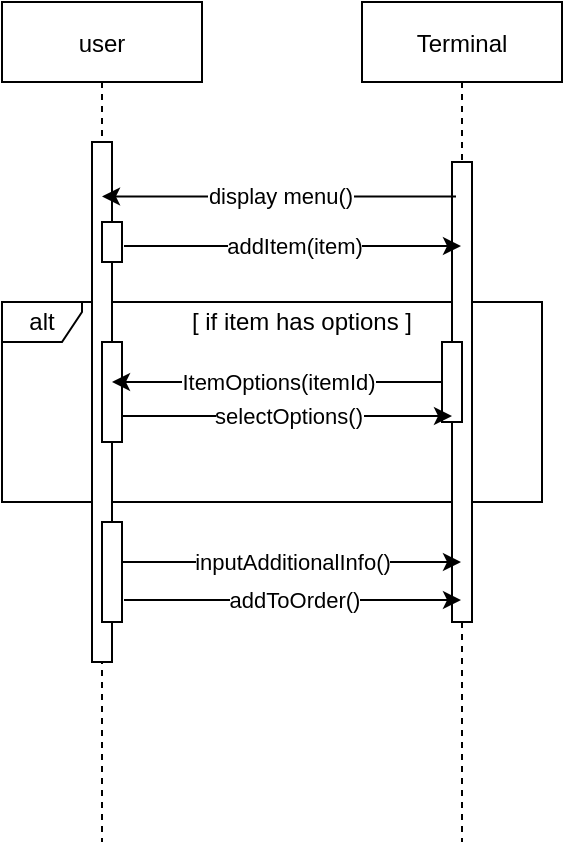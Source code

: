 <mxfile version="13.9.8" type="device"><diagram id="kgpKYQtTHZ0yAKxKKP6v" name="Page-1"><mxGraphModel dx="1422" dy="794" grid="1" gridSize="10" guides="1" tooltips="1" connect="1" arrows="1" fold="1" page="1" pageScale="1" pageWidth="850" pageHeight="1100" math="0" shadow="0"><root><mxCell id="0"/><mxCell id="1" parent="0"/><mxCell id="cL44xtHSJ_usZTwlFmIL-6" value="alt" style="shape=umlFrame;whiteSpace=wrap;html=1;width=40;height=20;" vertex="1" parent="1"><mxGeometry x="120" y="230" width="270" height="100" as="geometry"/></mxCell><mxCell id="3nuBFxr9cyL0pnOWT2aG-1" value="user" style="shape=umlLifeline;perimeter=lifelinePerimeter;container=1;collapsible=0;recursiveResize=0;rounded=0;shadow=0;strokeWidth=1;" parent="1" vertex="1"><mxGeometry x="120" y="80" width="100" height="420" as="geometry"/></mxCell><mxCell id="3nuBFxr9cyL0pnOWT2aG-2" value="" style="points=[];perimeter=orthogonalPerimeter;rounded=0;shadow=0;strokeWidth=1;" parent="3nuBFxr9cyL0pnOWT2aG-1" vertex="1"><mxGeometry x="45" y="70" width="10" height="260" as="geometry"/></mxCell><mxCell id="cL44xtHSJ_usZTwlFmIL-12" value="" style="points=[];perimeter=orthogonalPerimeter;rounded=0;shadow=0;strokeWidth=1;" vertex="1" parent="3nuBFxr9cyL0pnOWT2aG-1"><mxGeometry x="50" y="260" width="10" height="50" as="geometry"/></mxCell><mxCell id="3nuBFxr9cyL0pnOWT2aG-5" value="Terminal" style="shape=umlLifeline;perimeter=lifelinePerimeter;container=1;collapsible=0;recursiveResize=0;rounded=0;shadow=0;strokeWidth=1;" parent="1" vertex="1"><mxGeometry x="300" y="80" width="100" height="420" as="geometry"/></mxCell><mxCell id="3nuBFxr9cyL0pnOWT2aG-6" value="" style="points=[];perimeter=orthogonalPerimeter;rounded=0;shadow=0;strokeWidth=1;" parent="3nuBFxr9cyL0pnOWT2aG-5" vertex="1"><mxGeometry x="45" y="80" width="10" height="230" as="geometry"/></mxCell><mxCell id="cL44xtHSJ_usZTwlFmIL-1" value="display menu()" style="endArrow=classic;html=1;exitX=0.2;exitY=0.075;exitDx=0;exitDy=0;exitPerimeter=0;" edge="1" parent="1" source="3nuBFxr9cyL0pnOWT2aG-6" target="3nuBFxr9cyL0pnOWT2aG-1"><mxGeometry width="50" height="50" relative="1" as="geometry"><mxPoint x="339" y="171" as="sourcePoint"/><mxPoint x="290" y="180" as="targetPoint"/></mxGeometry></mxCell><mxCell id="cL44xtHSJ_usZTwlFmIL-4" value="" style="points=[];perimeter=orthogonalPerimeter;rounded=0;shadow=0;strokeWidth=1;" vertex="1" parent="1"><mxGeometry x="170" y="190" width="10" height="20" as="geometry"/></mxCell><mxCell id="cL44xtHSJ_usZTwlFmIL-5" value="addItem(item)" style="endArrow=classic;html=1;exitX=1.1;exitY=0.6;exitDx=0;exitDy=0;exitPerimeter=0;" edge="1" parent="1" source="cL44xtHSJ_usZTwlFmIL-4" target="3nuBFxr9cyL0pnOWT2aG-5"><mxGeometry width="50" height="50" relative="1" as="geometry"><mxPoint x="240" y="240" as="sourcePoint"/><mxPoint x="290" y="190" as="targetPoint"/></mxGeometry></mxCell><mxCell id="cL44xtHSJ_usZTwlFmIL-7" value="[ if item has options ]" style="text;html=1;strokeColor=none;fillColor=none;align=center;verticalAlign=middle;whiteSpace=wrap;rounded=0;" vertex="1" parent="1"><mxGeometry x="195" y="230" width="150" height="20" as="geometry"/></mxCell><mxCell id="cL44xtHSJ_usZTwlFmIL-8" value="" style="points=[];perimeter=orthogonalPerimeter;rounded=0;shadow=0;strokeWidth=1;" vertex="1" parent="1"><mxGeometry x="170" y="250" width="10" height="50" as="geometry"/></mxCell><mxCell id="cL44xtHSJ_usZTwlFmIL-9" value="" style="points=[];perimeter=orthogonalPerimeter;rounded=0;shadow=0;strokeWidth=1;" vertex="1" parent="1"><mxGeometry x="340" y="250" width="10" height="40" as="geometry"/></mxCell><mxCell id="cL44xtHSJ_usZTwlFmIL-10" value="ItemOptions(itemId)" style="endArrow=classic;html=1;" edge="1" parent="1" source="cL44xtHSJ_usZTwlFmIL-9" target="3nuBFxr9cyL0pnOWT2aG-2"><mxGeometry width="50" height="50" relative="1" as="geometry"><mxPoint x="290" y="450" as="sourcePoint"/><mxPoint x="340" y="400" as="targetPoint"/></mxGeometry></mxCell><mxCell id="cL44xtHSJ_usZTwlFmIL-11" value="selectOptions()" style="endArrow=classic;html=1;exitX=1;exitY=0.74;exitDx=0;exitDy=0;exitPerimeter=0;" edge="1" parent="1" source="cL44xtHSJ_usZTwlFmIL-8"><mxGeometry width="50" height="50" relative="1" as="geometry"><mxPoint x="240" y="340" as="sourcePoint"/><mxPoint x="345" y="287" as="targetPoint"/></mxGeometry></mxCell><mxCell id="cL44xtHSJ_usZTwlFmIL-13" value="inputAdditionalInfo()" style="endArrow=classic;html=1;exitX=1;exitY=0.4;exitDx=0;exitDy=0;exitPerimeter=0;" edge="1" parent="1" source="cL44xtHSJ_usZTwlFmIL-12" target="3nuBFxr9cyL0pnOWT2aG-5"><mxGeometry width="50" height="50" relative="1" as="geometry"><mxPoint x="230" y="410" as="sourcePoint"/><mxPoint x="280" y="360" as="targetPoint"/></mxGeometry></mxCell><mxCell id="cL44xtHSJ_usZTwlFmIL-14" value="addToOrder()" style="endArrow=classic;html=1;exitX=1.1;exitY=0.78;exitDx=0;exitDy=0;exitPerimeter=0;" edge="1" parent="1" source="cL44xtHSJ_usZTwlFmIL-12" target="3nuBFxr9cyL0pnOWT2aG-5"><mxGeometry width="50" height="50" relative="1" as="geometry"><mxPoint x="250" y="420" as="sourcePoint"/><mxPoint x="300" y="370" as="targetPoint"/></mxGeometry></mxCell></root></mxGraphModel></diagram></mxfile>
